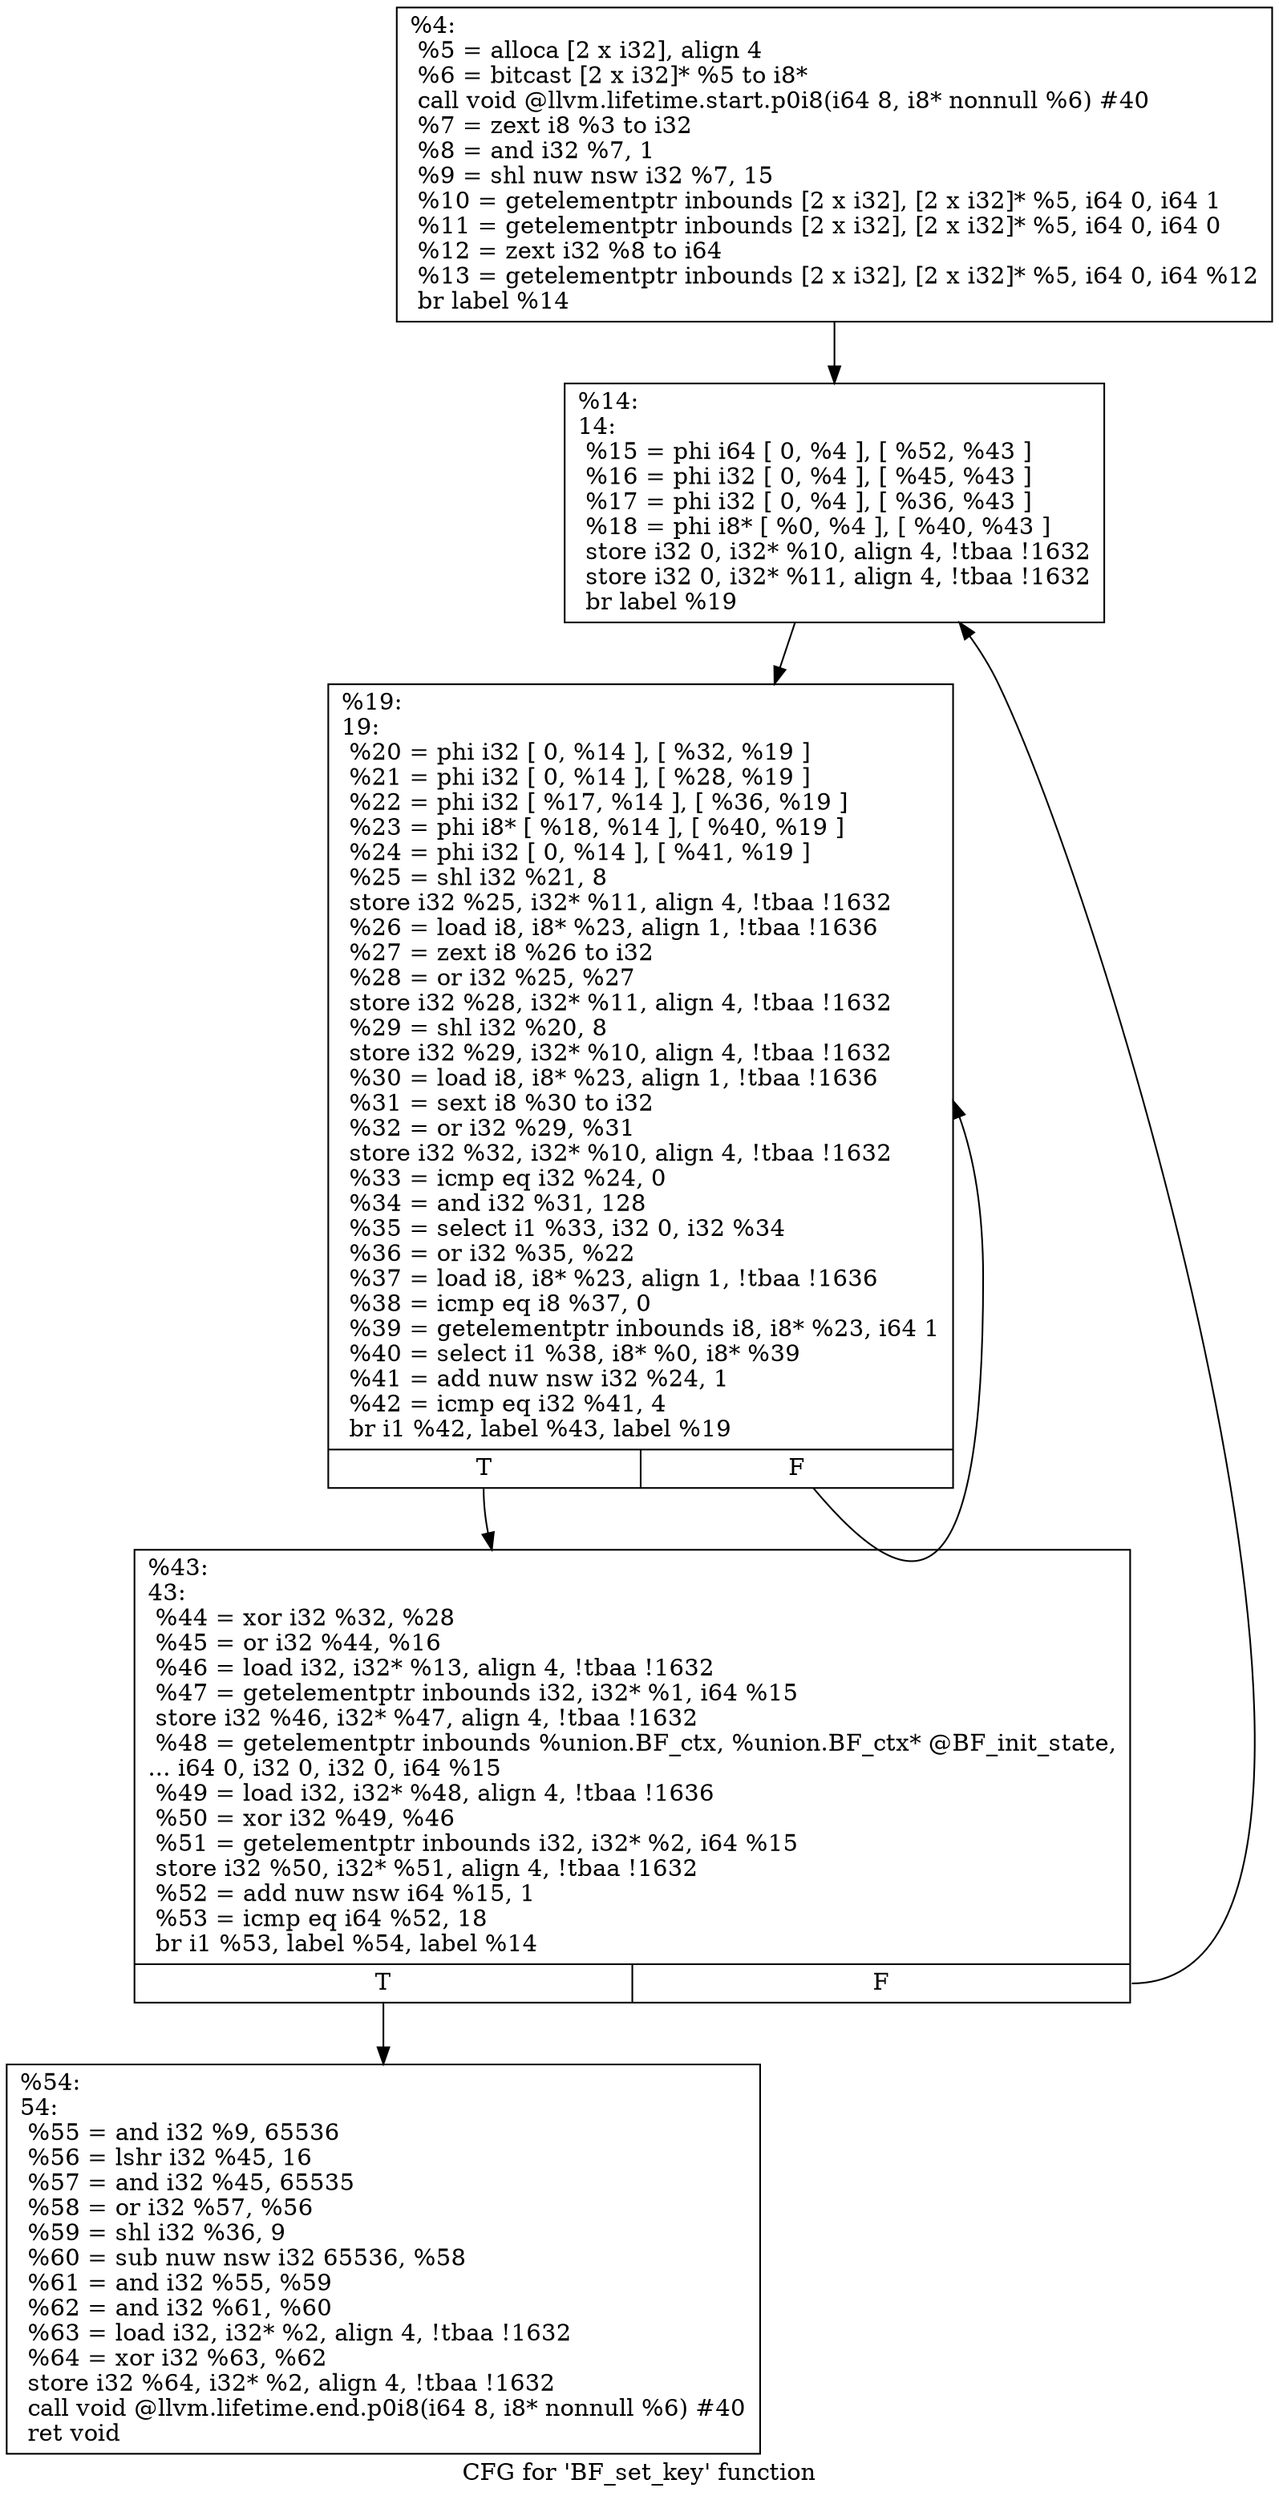 digraph "CFG for 'BF_set_key' function" {
	label="CFG for 'BF_set_key' function";

	Node0x1d2c770 [shape=record,label="{%4:\l  %5 = alloca [2 x i32], align 4\l  %6 = bitcast [2 x i32]* %5 to i8*\l  call void @llvm.lifetime.start.p0i8(i64 8, i8* nonnull %6) #40\l  %7 = zext i8 %3 to i32\l  %8 = and i32 %7, 1\l  %9 = shl nuw nsw i32 %7, 15\l  %10 = getelementptr inbounds [2 x i32], [2 x i32]* %5, i64 0, i64 1\l  %11 = getelementptr inbounds [2 x i32], [2 x i32]* %5, i64 0, i64 0\l  %12 = zext i32 %8 to i64\l  %13 = getelementptr inbounds [2 x i32], [2 x i32]* %5, i64 0, i64 %12\l  br label %14\l}"];
	Node0x1d2c770 -> Node0x1d2c870;
	Node0x1d2c870 [shape=record,label="{%14:\l14:                                               \l  %15 = phi i64 [ 0, %4 ], [ %52, %43 ]\l  %16 = phi i32 [ 0, %4 ], [ %45, %43 ]\l  %17 = phi i32 [ 0, %4 ], [ %36, %43 ]\l  %18 = phi i8* [ %0, %4 ], [ %40, %43 ]\l  store i32 0, i32* %10, align 4, !tbaa !1632\l  store i32 0, i32* %11, align 4, !tbaa !1632\l  br label %19\l}"];
	Node0x1d2c870 -> Node0x1d2c8c0;
	Node0x1d2c8c0 [shape=record,label="{%19:\l19:                                               \l  %20 = phi i32 [ 0, %14 ], [ %32, %19 ]\l  %21 = phi i32 [ 0, %14 ], [ %28, %19 ]\l  %22 = phi i32 [ %17, %14 ], [ %36, %19 ]\l  %23 = phi i8* [ %18, %14 ], [ %40, %19 ]\l  %24 = phi i32 [ 0, %14 ], [ %41, %19 ]\l  %25 = shl i32 %21, 8\l  store i32 %25, i32* %11, align 4, !tbaa !1632\l  %26 = load i8, i8* %23, align 1, !tbaa !1636\l  %27 = zext i8 %26 to i32\l  %28 = or i32 %25, %27\l  store i32 %28, i32* %11, align 4, !tbaa !1632\l  %29 = shl i32 %20, 8\l  store i32 %29, i32* %10, align 4, !tbaa !1632\l  %30 = load i8, i8* %23, align 1, !tbaa !1636\l  %31 = sext i8 %30 to i32\l  %32 = or i32 %29, %31\l  store i32 %32, i32* %10, align 4, !tbaa !1632\l  %33 = icmp eq i32 %24, 0\l  %34 = and i32 %31, 128\l  %35 = select i1 %33, i32 0, i32 %34\l  %36 = or i32 %35, %22\l  %37 = load i8, i8* %23, align 1, !tbaa !1636\l  %38 = icmp eq i8 %37, 0\l  %39 = getelementptr inbounds i8, i8* %23, i64 1\l  %40 = select i1 %38, i8* %0, i8* %39\l  %41 = add nuw nsw i32 %24, 1\l  %42 = icmp eq i32 %41, 4\l  br i1 %42, label %43, label %19\l|{<s0>T|<s1>F}}"];
	Node0x1d2c8c0:s0 -> Node0x1d2c910;
	Node0x1d2c8c0:s1 -> Node0x1d2c8c0;
	Node0x1d2c910 [shape=record,label="{%43:\l43:                                               \l  %44 = xor i32 %32, %28\l  %45 = or i32 %44, %16\l  %46 = load i32, i32* %13, align 4, !tbaa !1632\l  %47 = getelementptr inbounds i32, i32* %1, i64 %15\l  store i32 %46, i32* %47, align 4, !tbaa !1632\l  %48 = getelementptr inbounds %union.BF_ctx, %union.BF_ctx* @BF_init_state,\l... i64 0, i32 0, i32 0, i64 %15\l  %49 = load i32, i32* %48, align 4, !tbaa !1636\l  %50 = xor i32 %49, %46\l  %51 = getelementptr inbounds i32, i32* %2, i64 %15\l  store i32 %50, i32* %51, align 4, !tbaa !1632\l  %52 = add nuw nsw i64 %15, 1\l  %53 = icmp eq i64 %52, 18\l  br i1 %53, label %54, label %14\l|{<s0>T|<s1>F}}"];
	Node0x1d2c910:s0 -> Node0x1d2c960;
	Node0x1d2c910:s1 -> Node0x1d2c870;
	Node0x1d2c960 [shape=record,label="{%54:\l54:                                               \l  %55 = and i32 %9, 65536\l  %56 = lshr i32 %45, 16\l  %57 = and i32 %45, 65535\l  %58 = or i32 %57, %56\l  %59 = shl i32 %36, 9\l  %60 = sub nuw nsw i32 65536, %58\l  %61 = and i32 %55, %59\l  %62 = and i32 %61, %60\l  %63 = load i32, i32* %2, align 4, !tbaa !1632\l  %64 = xor i32 %63, %62\l  store i32 %64, i32* %2, align 4, !tbaa !1632\l  call void @llvm.lifetime.end.p0i8(i64 8, i8* nonnull %6) #40\l  ret void\l}"];
}
